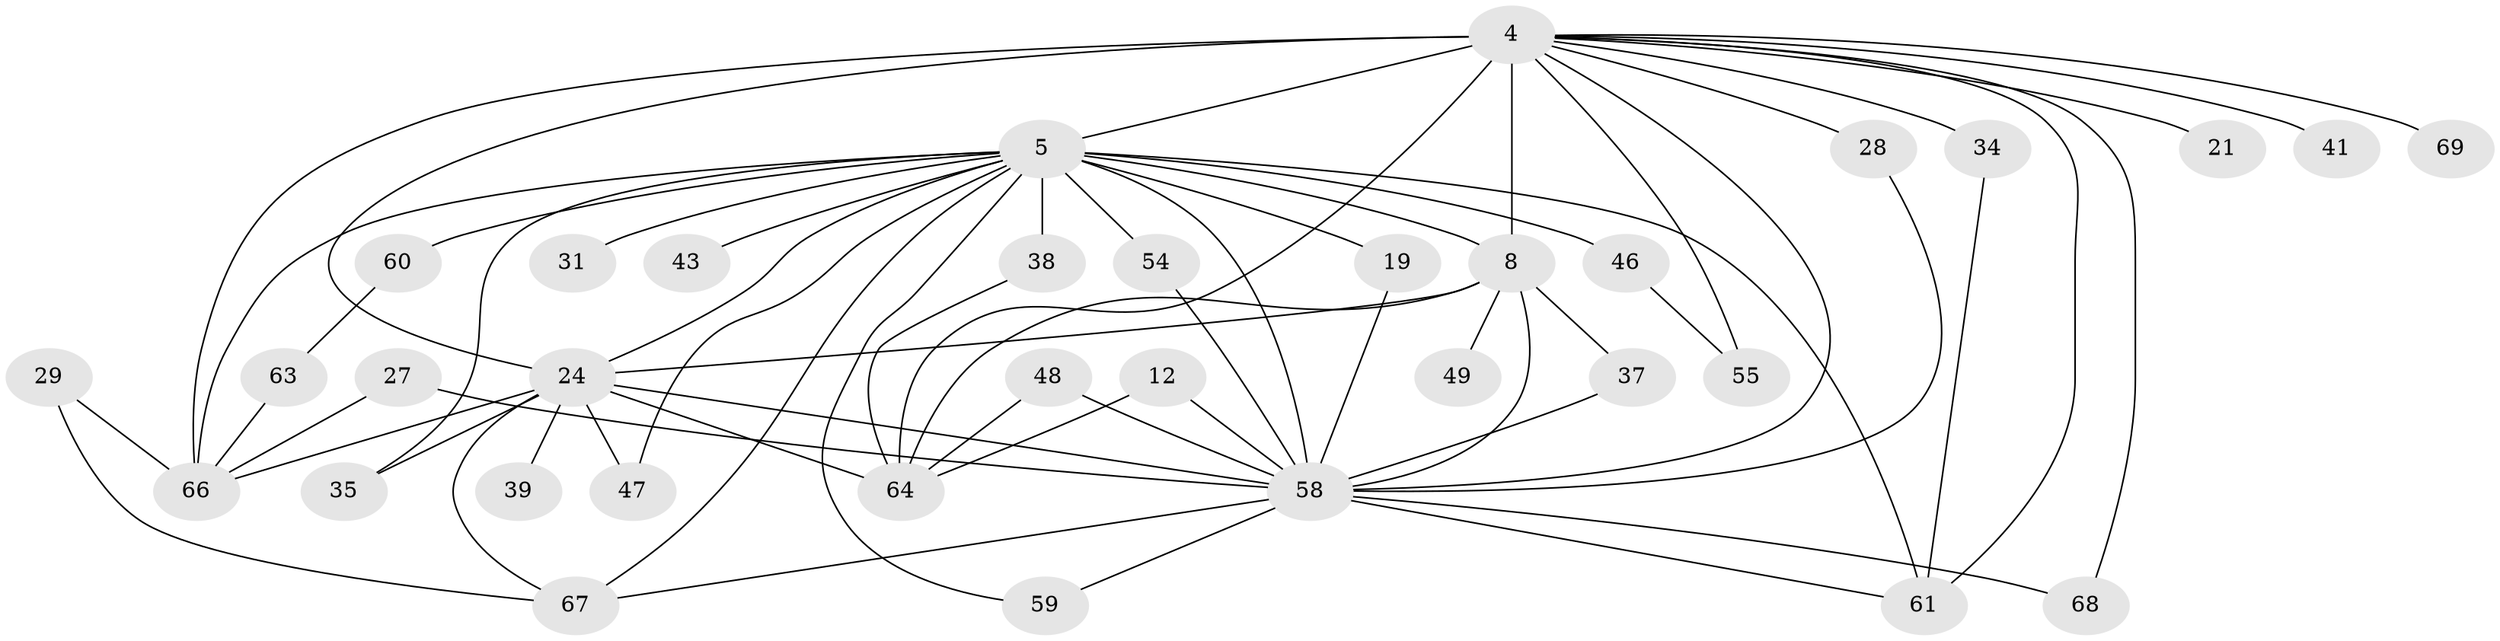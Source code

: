 // original degree distribution, {24: 0.014492753623188406, 12: 0.028985507246376812, 20: 0.014492753623188406, 19: 0.014492753623188406, 16: 0.028985507246376812, 17: 0.028985507246376812, 13: 0.014492753623188406, 3: 0.21739130434782608, 6: 0.028985507246376812, 4: 0.11594202898550725, 5: 0.014492753623188406, 2: 0.4782608695652174}
// Generated by graph-tools (version 1.1) at 2025/46/03/09/25 04:46:29]
// undirected, 34 vertices, 63 edges
graph export_dot {
graph [start="1"]
  node [color=gray90,style=filled];
  4 [super="+3"];
  5 [super="+1"];
  8 [super="+2"];
  12;
  19;
  21;
  24 [super="+22+10"];
  27;
  28;
  29;
  31;
  34;
  35;
  37;
  38;
  39;
  41;
  43;
  46;
  47 [super="+11"];
  48 [super="+26"];
  49;
  54;
  55;
  58 [super="+40+51+7"];
  59;
  60;
  61 [super="+52+57"];
  63;
  64 [super="+15+56+25"];
  66 [super="+42+45+32+62"];
  67 [super="+65"];
  68;
  69;
  4 -- 5 [weight=4];
  4 -- 8 [weight=4];
  4 -- 24 [weight=5];
  4 -- 34 [weight=2];
  4 -- 41 [weight=2];
  4 -- 68;
  4 -- 69 [weight=2];
  4 -- 21;
  4 -- 28;
  4 -- 55;
  4 -- 64 [weight=2];
  4 -- 66 [weight=4];
  4 -- 58 [weight=4];
  4 -- 61 [weight=3];
  5 -- 8 [weight=4];
  5 -- 31 [weight=2];
  5 -- 46 [weight=2];
  5 -- 60 [weight=2];
  5 -- 67;
  5 -- 19;
  5 -- 35;
  5 -- 38;
  5 -- 43;
  5 -- 54;
  5 -- 59;
  5 -- 66 [weight=4];
  5 -- 47;
  5 -- 24 [weight=4];
  5 -- 58 [weight=4];
  5 -- 61;
  8 -- 37;
  8 -- 49 [weight=2];
  8 -- 58 [weight=5];
  8 -- 24 [weight=5];
  8 -- 64;
  12 -- 64;
  12 -- 58;
  19 -- 58;
  24 -- 64 [weight=2];
  24 -- 66 [weight=2];
  24 -- 35;
  24 -- 39 [weight=2];
  24 -- 47;
  24 -- 58 [weight=5];
  24 -- 67;
  27 -- 58;
  27 -- 66;
  28 -- 58;
  29 -- 67;
  29 -- 66 [weight=3];
  34 -- 61;
  37 -- 58;
  38 -- 64;
  46 -- 55;
  48 -- 64;
  48 -- 58 [weight=4];
  54 -- 58;
  58 -- 59;
  58 -- 68;
  58 -- 61 [weight=3];
  58 -- 67;
  60 -- 63;
  63 -- 66;
}
